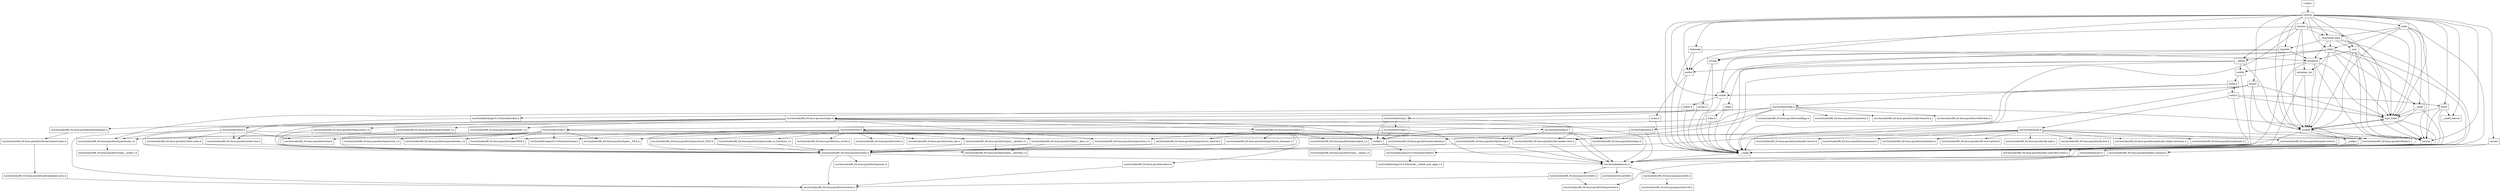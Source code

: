 digraph "dependencies" {
  header_0 [ shape="box", label="\<stdin\>" ];
  header_1 [ shape="box", label="memory" ];
  header_100 [ shape="box", label="/usr/include/x86_64-linux-gnu/bits/sys_errlist.h" ];
  header_101 [ shape="box", label="/usr/include/x86_64-linux-gnu/bits/stdio.h" ];
  header_102 [ shape="box", label="iterator" ];
  header_103 [ shape="box", label="__functional_base" ];
  header_104 [ shape="box", label="tuple" ];
  header_105 [ shape="box", label="stdexcept" ];
  header_106 [ shape="box", label="cassert" ];
  header_107 [ shape="box", label="/usr/include/assert.h" ];
  header_108 [ shape="box", label="atomic" ];
  header_11 [ shape="box", label="type_traits" ];
  header_12 [ shape="box", label="cstddef" ];
  header_13 [ shape="box", label="version" ];
  header_14 [ shape="box", label="/usr/local/lib/clang/10.0.0/include/stddef.h" ];
  header_15 [ shape="box", label="/usr/local/lib/clang/10.0.0/include/__stddef_max_align_t.h" ];
  header_16 [ shape="box", label="__nullptr" ];
  header_17 [ shape="box", label="typeinfo" ];
  header_18 [ shape="box", label="exception" ];
  header_19 [ shape="box", label="cstdlib" ];
  header_2 [ shape="box", label="__config" ];
  header_20 [ shape="box", label="stdlib.h" ];
  header_21 [ shape="box", label="/usr/include/stdlib.h" ];
  header_22 [ shape="box", label="/usr/include/x86_64-linux-gnu/bits/libc-header-start.h" ];
  header_23 [ shape="box", label="stddef.h" ];
  header_24 [ shape="box", label="/usr/include/x86_64-linux-gnu/bits/waitflags.h" ];
  header_25 [ shape="box", label="/usr/include/x86_64-linux-gnu/bits/waitstatus.h" ];
  header_26 [ shape="box", label="/usr/include/x86_64-linux-gnu/bits/floatn.h" ];
  header_27 [ shape="box", label="/usr/include/x86_64-linux-gnu/bits/floatn-common.h" ];
  header_28 [ shape="box", label="/usr/include/x86_64-linux-gnu/bits/types/locale_t.h" ];
  header_29 [ shape="box", label="/usr/include/x86_64-linux-gnu/bits/types/__locale_t.h" ];
  header_3 [ shape="box", label="/usr/include/features.h" ];
  header_30 [ shape="box", label="/usr/include/x86_64-linux-gnu/sys/types.h" ];
  header_31 [ shape="box", label="/usr/include/x86_64-linux-gnu/bits/types.h" ];
  header_32 [ shape="box", label="/usr/include/x86_64-linux-gnu/bits/typesizes.h" ];
  header_33 [ shape="box", label="/usr/include/x86_64-linux-gnu/bits/types/clock_t.h" ];
  header_34 [ shape="box", label="/usr/include/x86_64-linux-gnu/bits/types/clockid_t.h" ];
  header_35 [ shape="box", label="/usr/include/x86_64-linux-gnu/bits/types/time_t.h" ];
  header_36 [ shape="box", label="/usr/include/x86_64-linux-gnu/bits/types/timer_t.h" ];
  header_37 [ shape="box", label="/usr/include/x86_64-linux-gnu/bits/stdint-intn.h" ];
  header_38 [ shape="box", label="/usr/include/endian.h" ];
  header_39 [ shape="box", label="/usr/include/x86_64-linux-gnu/bits/endian.h" ];
  header_4 [ shape="box", label="/usr/include/stdc-predef.h" ];
  header_40 [ shape="box", label="/usr/include/x86_64-linux-gnu/bits/byteswap.h" ];
  header_41 [ shape="box", label="/usr/include/x86_64-linux-gnu/bits/uintn-identity.h" ];
  header_42 [ shape="box", label="/usr/include/x86_64-linux-gnu/sys/select.h" ];
  header_43 [ shape="box", label="/usr/include/x86_64-linux-gnu/bits/select.h" ];
  header_44 [ shape="box", label="/usr/include/x86_64-linux-gnu/bits/types/sigset_t.h" ];
  header_45 [ shape="box", label="/usr/include/x86_64-linux-gnu/bits/types/__sigset_t.h" ];
  header_46 [ shape="box", label="/usr/include/x86_64-linux-gnu/bits/types/struct_timeval.h" ];
  header_47 [ shape="box", label="/usr/include/x86_64-linux-gnu/bits/types/struct_timespec.h" ];
  header_48 [ shape="box", label="/usr/include/x86_64-linux-gnu/bits/pthreadtypes.h" ];
  header_49 [ shape="box", label="/usr/include/x86_64-linux-gnu/bits/thread-shared-types.h" ];
  header_5 [ shape="box", label="/usr/include/x86_64-linux-gnu/sys/cdefs.h" ];
  header_50 [ shape="box", label="/usr/include/x86_64-linux-gnu/bits/pthreadtypes-arch.h" ];
  header_51 [ shape="box", label="/usr/include/alloca.h" ];
  header_52 [ shape="box", label="/usr/include/x86_64-linux-gnu/bits/stdlib-bsearch.h" ];
  header_53 [ shape="box", label="/usr/include/x86_64-linux-gnu/bits/stdlib-float.h" ];
  header_54 [ shape="box", label="math.h" ];
  header_55 [ shape="box", label="/usr/include/math.h" ];
  header_56 [ shape="box", label="/usr/include/x86_64-linux-gnu/bits/math-vector.h" ];
  header_57 [ shape="box", label="/usr/include/x86_64-linux-gnu/bits/libm-simd-decl-stubs.h" ];
  header_58 [ shape="box", label="/usr/include/x86_64-linux-gnu/bits/flt-eval-method.h" ];
  header_59 [ shape="box", label="/usr/include/x86_64-linux-gnu/bits/fp-logb.h" ];
  header_6 [ shape="box", label="/usr/include/x86_64-linux-gnu/bits/wordsize.h" ];
  header_60 [ shape="box", label="/usr/include/x86_64-linux-gnu/bits/fp-fast.h" ];
  header_61 [ shape="box", label="/usr/include/x86_64-linux-gnu/bits/mathcalls-helper-functions.h" ];
  header_62 [ shape="box", label="/usr/include/x86_64-linux-gnu/bits/mathcalls.h" ];
  header_63 [ shape="box", label="/usr/include/x86_64-linux-gnu/bits/mathcalls-narrow.h" ];
  header_64 [ shape="box", label="/usr/include/x86_64-linux-gnu/bits/iscanonical.h" ];
  header_65 [ shape="box", label="/usr/include/x86_64-linux-gnu/bits/mathinline.h" ];
  header_66 [ shape="box", label="limits" ];
  header_67 [ shape="box", label="__undef_macros" ];
  header_68 [ shape="box", label="cstdint" ];
  header_69 [ shape="box", label="stdint.h" ];
  header_7 [ shape="box", label="/usr/include/x86_64-linux-gnu/bits/long-double.h" ];
  header_70 [ shape="box", label="/usr/local/lib/clang/10.0.0/include/stdint.h" ];
  header_71 [ shape="box", label="/usr/include/stdint.h" ];
  header_72 [ shape="box", label="/usr/include/x86_64-linux-gnu/bits/wchar.h" ];
  header_73 [ shape="box", label="/usr/include/x86_64-linux-gnu/bits/stdint-uintn.h" ];
  header_74 [ shape="box", label="new" ];
  header_75 [ shape="box", label="utility" ];
  header_76 [ shape="box", label="__tuple" ];
  header_77 [ shape="box", label="initializer_list" ];
  header_78 [ shape="box", label="cstring" ];
  header_79 [ shape="box", label="string.h" ];
  header_8 [ shape="box", label="/usr/include/x86_64-linux-gnu/gnu/stubs.h" ];
  header_80 [ shape="box", label="/usr/include/string.h" ];
  header_81 [ shape="box", label="/usr/include/strings.h" ];
  header_82 [ shape="box", label="__debug" ];
  header_83 [ shape="box", label="iosfwd" ];
  header_84 [ shape="box", label="wchar.h" ];
  header_85 [ shape="box", label="/usr/include/wchar.h" ];
  header_86 [ shape="box", label="/usr/local/lib/clang/10.0.0/include/stdarg.h" ];
  header_87 [ shape="box", label="/usr/include/x86_64-linux-gnu/bits/types/wint_t.h" ];
  header_88 [ shape="box", label="/usr/include/x86_64-linux-gnu/bits/types/mbstate_t.h" ];
  header_89 [ shape="box", label="/usr/include/x86_64-linux-gnu/bits/types/__mbstate_t.h" ];
  header_9 [ shape="box", label="/usr/include/x86_64-linux-gnu/gnu/stubs-64.h" ];
  header_90 [ shape="box", label="/usr/include/x86_64-linux-gnu/bits/types/__FILE.h" ];
  header_91 [ shape="box", label="/usr/include/x86_64-linux-gnu/bits/types/FILE.h" ];
  header_92 [ shape="box", label="cstdio" ];
  header_93 [ shape="box", label="stdio.h" ];
  header_94 [ shape="box", label="/usr/include/stdio.h" ];
  header_95 [ shape="box", label="/usr/include/x86_64-linux-gnu/bits/types/__fpos_t.h" ];
  header_96 [ shape="box", label="/usr/include/x86_64-linux-gnu/bits/types/__fpos64_t.h" ];
  header_97 [ shape="box", label="/usr/include/x86_64-linux-gnu/bits/types/struct_FILE.h" ];
  header_98 [ shape="box", label="/usr/include/x86_64-linux-gnu/bits/types/cookie_io_functions_t.h" ];
  header_99 [ shape="box", label="/usr/include/x86_64-linux-gnu/bits/stdio_lim.h" ];
  header_66 -> header_2;
  header_66 -> header_11;
  header_66 -> header_67;
  header_66 -> header_13;
  header_69 -> header_70;
  header_69 -> header_2;
  header_68 -> header_69;
  header_68 -> header_2;
  header_73 -> header_31;
  header_70 -> header_71;
  header_71 -> header_6;
  header_71 -> header_37;
  header_71 -> header_31;
  header_71 -> header_72;
  header_71 -> header_73;
  header_71 -> header_22;
  header_76 -> header_2;
  header_76 -> header_11;
  header_76 -> header_12;
  header_77 -> header_2;
  header_77 -> header_12;
  header_74 -> header_18;
  header_74 -> header_2;
  header_74 -> header_11;
  header_74 -> header_12;
  header_74 -> header_13;
  header_75 -> header_11;
  header_75 -> header_12;
  header_75 -> header_13;
  header_75 -> header_82;
  header_75 -> header_76;
  header_75 -> header_77;
  header_75 -> header_68;
  header_75 -> header_2;
  header_75 -> header_78;
  header_78 -> header_79;
  header_78 -> header_2;
  header_79 -> header_80;
  header_79 -> header_2;
  header_47 -> header_31;
  header_46 -> header_31;
  header_44 -> header_45;
  header_43 -> header_6;
  header_42 -> header_35;
  header_42 -> header_31;
  header_42 -> header_47;
  header_42 -> header_46;
  header_42 -> header_44;
  header_42 -> header_43;
  header_42 -> header_3;
  header_41 -> header_31;
  header_40 -> header_3;
  header_40 -> header_31;
  header_105 -> header_83;
  header_105 -> header_18;
  header_105 -> header_2;
  header_104 -> header_11;
  header_104 -> header_12;
  header_104 -> header_13;
  header_104 -> header_76;
  header_104 -> header_75;
  header_104 -> header_2;
  header_104 -> header_103;
  header_107 -> header_3;
  header_106 -> header_107;
  header_106 -> header_2;
  header_49 -> header_50;
  header_48 -> header_49;
  header_5 -> header_6;
  header_5 -> header_7;
  header_2 -> header_3;
  header_3 -> header_4;
  header_3 -> header_5;
  header_3 -> header_8;
  header_0 -> header_1;
  header_1 -> header_17;
  header_1 -> header_11;
  header_1 -> header_12;
  header_1 -> header_13;
  header_1 -> header_104;
  header_1 -> header_66;
  header_1 -> header_67;
  header_1 -> header_105;
  header_1 -> header_2;
  header_1 -> header_108;
  header_1 -> header_74;
  header_1 -> header_75;
  header_1 -> header_83;
  header_1 -> header_68;
  header_1 -> header_78;
  header_1 -> header_106;
  header_1 -> header_103;
  header_1 -> header_102;
  header_8 -> header_9;
  header_50 -> header_6;
  header_51 -> header_3;
  header_51 -> header_23;
  header_54 -> header_11;
  header_54 -> header_66;
  header_54 -> header_2;
  header_54 -> header_20;
  header_54 -> header_55;
  header_55 -> header_58;
  header_55 -> header_59;
  header_55 -> header_26;
  header_55 -> header_56;
  header_55 -> header_31;
  header_55 -> header_61;
  header_55 -> header_60;
  header_55 -> header_63;
  header_55 -> header_62;
  header_55 -> header_65;
  header_55 -> header_64;
  header_55 -> header_22;
  header_56 -> header_57;
  header_28 -> header_29;
  header_27 -> header_7;
  header_27 -> header_3;
  header_26 -> header_27;
  header_26 -> header_3;
  header_21 -> header_53;
  header_21 -> header_28;
  header_21 -> header_25;
  header_21 -> header_24;
  header_21 -> header_52;
  header_21 -> header_26;
  header_21 -> header_23;
  header_21 -> header_22;
  header_21 -> header_30;
  header_21 -> header_51;
  header_20 -> header_21;
  header_20 -> header_2;
  header_20 -> header_54;
  header_23 -> header_14;
  header_22 -> header_3;
  header_38 -> header_40;
  header_38 -> header_3;
  header_38 -> header_41;
  header_38 -> header_39;
  header_36 -> header_31;
  header_37 -> header_31;
  header_34 -> header_31;
  header_35 -> header_31;
  header_33 -> header_31;
  header_30 -> header_38;
  header_30 -> header_36;
  header_30 -> header_37;
  header_30 -> header_34;
  header_30 -> header_35;
  header_30 -> header_33;
  header_30 -> header_23;
  header_30 -> header_31;
  header_30 -> header_3;
  header_30 -> header_48;
  header_30 -> header_42;
  header_31 -> header_6;
  header_31 -> header_32;
  header_31 -> header_3;
  header_108 -> header_68;
  header_108 -> header_2;
  header_108 -> header_11;
  header_108 -> header_12;
  header_108 -> header_13;
  header_88 -> header_89;
  header_83 -> header_2;
  header_83 -> header_84;
  header_82 -> header_83;
  header_82 -> header_2;
  header_82 -> header_19;
  header_82 -> header_92;
  header_82 -> header_12;
  header_81 -> header_3;
  header_81 -> header_23;
  header_81 -> header_28;
  header_80 -> header_81;
  header_80 -> header_28;
  header_80 -> header_23;
  header_80 -> header_22;
  header_85 -> header_28;
  header_85 -> header_90;
  header_85 -> header_26;
  header_85 -> header_23;
  header_85 -> header_22;
  header_85 -> header_72;
  header_85 -> header_88;
  header_85 -> header_91;
  header_85 -> header_87;
  header_85 -> header_86;
  header_84 -> header_2;
  header_84 -> header_85;
  header_103 -> header_17;
  header_103 -> header_11;
  header_103 -> header_18;
  header_103 -> header_2;
  header_103 -> header_74;
  header_103 -> header_75;
  header_102 -> header_11;
  header_102 -> header_12;
  header_102 -> header_13;
  header_102 -> header_2;
  header_102 -> header_77;
  header_102 -> header_83;
  header_102 -> header_82;
  header_102 -> header_103;
  header_14 -> header_15;
  header_16 -> header_2;
  header_17 -> header_18;
  header_17 -> header_2;
  header_17 -> header_12;
  header_17 -> header_68;
  header_11 -> header_2;
  header_11 -> header_12;
  header_11 -> header_13;
  header_12 -> header_14;
  header_12 -> header_16;
  header_12 -> header_2;
  header_12 -> header_11;
  header_12 -> header_13;
  header_13 -> header_2;
  header_18 -> header_13;
  header_18 -> header_2;
  header_18 -> header_19;
  header_18 -> header_12;
  header_18 -> header_11;
  header_19 -> header_2;
  header_19 -> header_20;
  header_98 -> header_31;
  header_94 -> header_100;
  header_94 -> header_97;
  header_94 -> header_101;
  header_94 -> header_23;
  header_94 -> header_31;
  header_94 -> header_91;
  header_94 -> header_98;
  header_94 -> header_99;
  header_94 -> header_95;
  header_94 -> header_96;
  header_94 -> header_22;
  header_94 -> header_90;
  header_94 -> header_86;
  header_95 -> header_89;
  header_95 -> header_31;
  header_96 -> header_89;
  header_96 -> header_31;
  header_97 -> header_31;
  header_92 -> header_2;
  header_92 -> header_93;
  header_93 -> header_94;
  header_93 -> header_2;
}